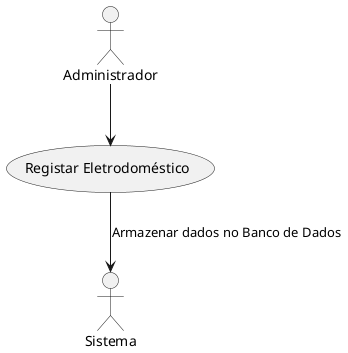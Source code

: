 @startuml
actor "Administrador" as A
actor "Sistema" as S

usecase "Registar Eletrodoméstico" as UC2

A --> UC2
UC2 --> S : Armazenar dados no Banco de Dados

@enduml